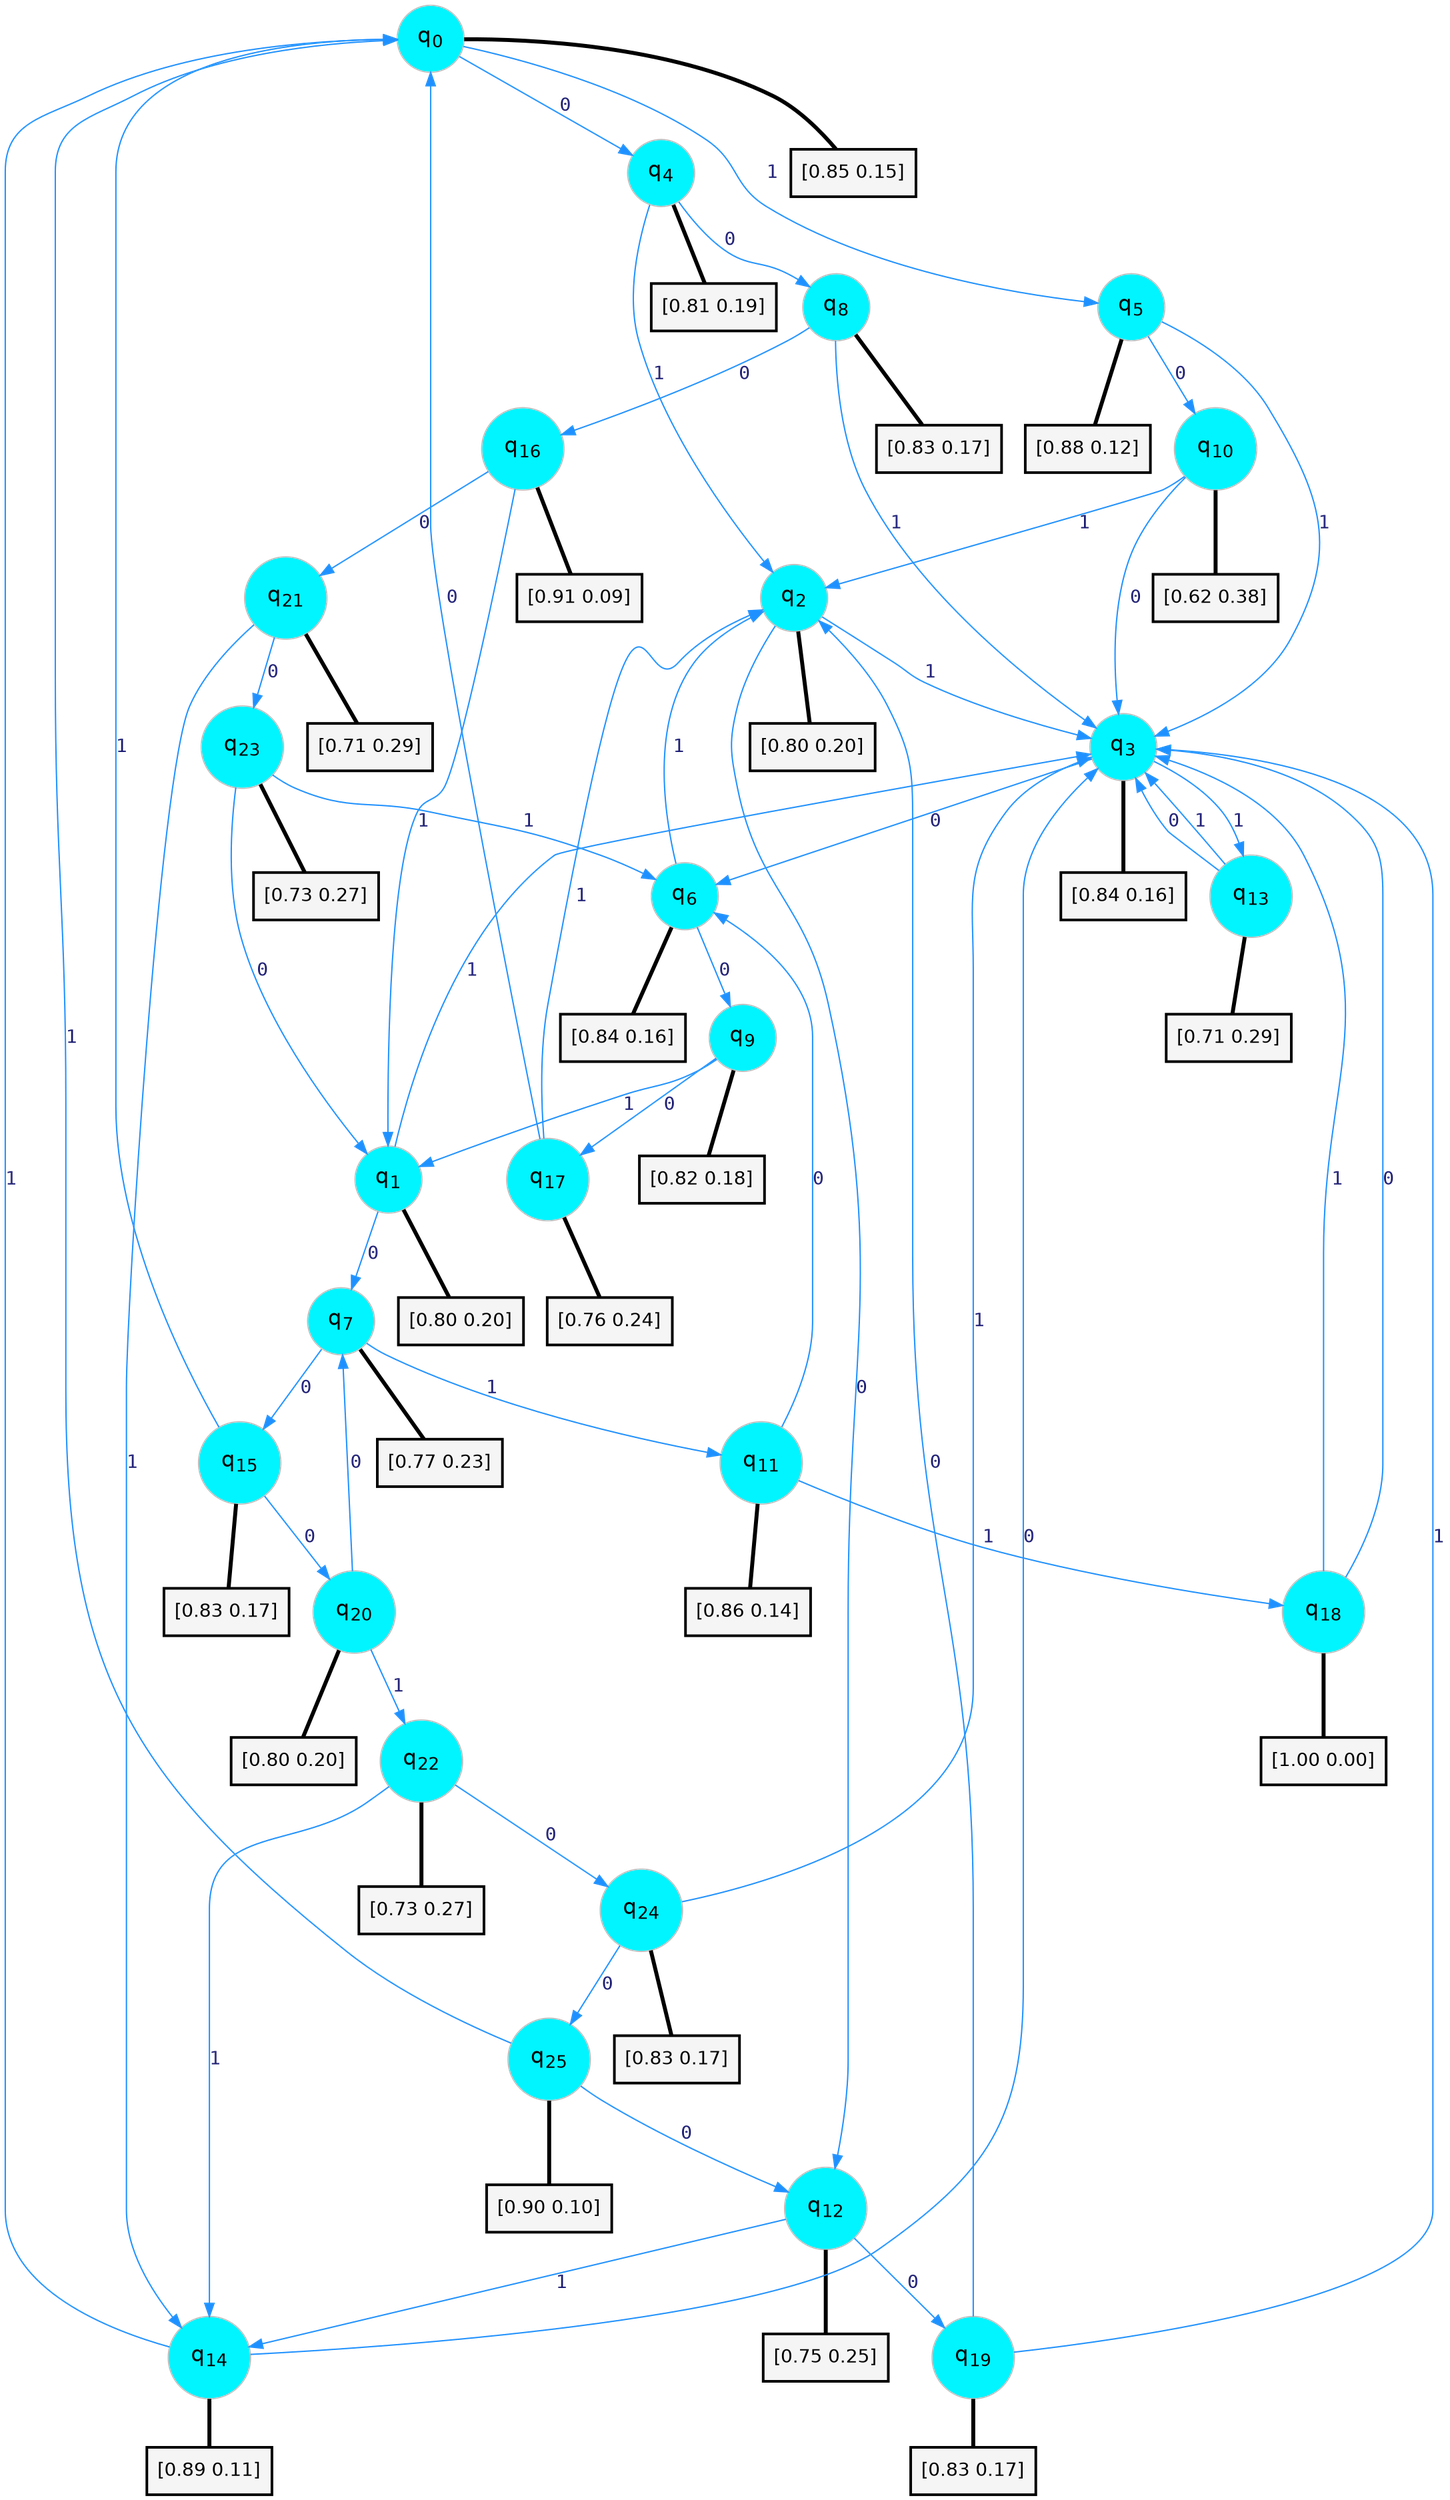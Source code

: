 digraph G {
graph [
bgcolor=transparent, dpi=300, rankdir=TD, size="40,25"];
node [
color=gray, fillcolor=turquoise1, fontcolor=black, fontname=Helvetica, fontsize=16, fontweight=bold, shape=circle, style=filled];
edge [
arrowsize=1, color=dodgerblue1, fontcolor=midnightblue, fontname=courier, fontweight=bold, penwidth=1, style=solid, weight=20];
0[label=<q<SUB>0</SUB>>];
1[label=<q<SUB>1</SUB>>];
2[label=<q<SUB>2</SUB>>];
3[label=<q<SUB>3</SUB>>];
4[label=<q<SUB>4</SUB>>];
5[label=<q<SUB>5</SUB>>];
6[label=<q<SUB>6</SUB>>];
7[label=<q<SUB>7</SUB>>];
8[label=<q<SUB>8</SUB>>];
9[label=<q<SUB>9</SUB>>];
10[label=<q<SUB>10</SUB>>];
11[label=<q<SUB>11</SUB>>];
12[label=<q<SUB>12</SUB>>];
13[label=<q<SUB>13</SUB>>];
14[label=<q<SUB>14</SUB>>];
15[label=<q<SUB>15</SUB>>];
16[label=<q<SUB>16</SUB>>];
17[label=<q<SUB>17</SUB>>];
18[label=<q<SUB>18</SUB>>];
19[label=<q<SUB>19</SUB>>];
20[label=<q<SUB>20</SUB>>];
21[label=<q<SUB>21</SUB>>];
22[label=<q<SUB>22</SUB>>];
23[label=<q<SUB>23</SUB>>];
24[label=<q<SUB>24</SUB>>];
25[label=<q<SUB>25</SUB>>];
26[label="[0.85 0.15]", shape=box,fontcolor=black, fontname=Helvetica, fontsize=14, penwidth=2, fillcolor=whitesmoke,color=black];
27[label="[0.80 0.20]", shape=box,fontcolor=black, fontname=Helvetica, fontsize=14, penwidth=2, fillcolor=whitesmoke,color=black];
28[label="[0.80 0.20]", shape=box,fontcolor=black, fontname=Helvetica, fontsize=14, penwidth=2, fillcolor=whitesmoke,color=black];
29[label="[0.84 0.16]", shape=box,fontcolor=black, fontname=Helvetica, fontsize=14, penwidth=2, fillcolor=whitesmoke,color=black];
30[label="[0.81 0.19]", shape=box,fontcolor=black, fontname=Helvetica, fontsize=14, penwidth=2, fillcolor=whitesmoke,color=black];
31[label="[0.88 0.12]", shape=box,fontcolor=black, fontname=Helvetica, fontsize=14, penwidth=2, fillcolor=whitesmoke,color=black];
32[label="[0.84 0.16]", shape=box,fontcolor=black, fontname=Helvetica, fontsize=14, penwidth=2, fillcolor=whitesmoke,color=black];
33[label="[0.77 0.23]", shape=box,fontcolor=black, fontname=Helvetica, fontsize=14, penwidth=2, fillcolor=whitesmoke,color=black];
34[label="[0.83 0.17]", shape=box,fontcolor=black, fontname=Helvetica, fontsize=14, penwidth=2, fillcolor=whitesmoke,color=black];
35[label="[0.82 0.18]", shape=box,fontcolor=black, fontname=Helvetica, fontsize=14, penwidth=2, fillcolor=whitesmoke,color=black];
36[label="[0.62 0.38]", shape=box,fontcolor=black, fontname=Helvetica, fontsize=14, penwidth=2, fillcolor=whitesmoke,color=black];
37[label="[0.86 0.14]", shape=box,fontcolor=black, fontname=Helvetica, fontsize=14, penwidth=2, fillcolor=whitesmoke,color=black];
38[label="[0.75 0.25]", shape=box,fontcolor=black, fontname=Helvetica, fontsize=14, penwidth=2, fillcolor=whitesmoke,color=black];
39[label="[0.71 0.29]", shape=box,fontcolor=black, fontname=Helvetica, fontsize=14, penwidth=2, fillcolor=whitesmoke,color=black];
40[label="[0.89 0.11]", shape=box,fontcolor=black, fontname=Helvetica, fontsize=14, penwidth=2, fillcolor=whitesmoke,color=black];
41[label="[0.83 0.17]", shape=box,fontcolor=black, fontname=Helvetica, fontsize=14, penwidth=2, fillcolor=whitesmoke,color=black];
42[label="[0.91 0.09]", shape=box,fontcolor=black, fontname=Helvetica, fontsize=14, penwidth=2, fillcolor=whitesmoke,color=black];
43[label="[0.76 0.24]", shape=box,fontcolor=black, fontname=Helvetica, fontsize=14, penwidth=2, fillcolor=whitesmoke,color=black];
44[label="[1.00 0.00]", shape=box,fontcolor=black, fontname=Helvetica, fontsize=14, penwidth=2, fillcolor=whitesmoke,color=black];
45[label="[0.83 0.17]", shape=box,fontcolor=black, fontname=Helvetica, fontsize=14, penwidth=2, fillcolor=whitesmoke,color=black];
46[label="[0.80 0.20]", shape=box,fontcolor=black, fontname=Helvetica, fontsize=14, penwidth=2, fillcolor=whitesmoke,color=black];
47[label="[0.71 0.29]", shape=box,fontcolor=black, fontname=Helvetica, fontsize=14, penwidth=2, fillcolor=whitesmoke,color=black];
48[label="[0.73 0.27]", shape=box,fontcolor=black, fontname=Helvetica, fontsize=14, penwidth=2, fillcolor=whitesmoke,color=black];
49[label="[0.73 0.27]", shape=box,fontcolor=black, fontname=Helvetica, fontsize=14, penwidth=2, fillcolor=whitesmoke,color=black];
50[label="[0.83 0.17]", shape=box,fontcolor=black, fontname=Helvetica, fontsize=14, penwidth=2, fillcolor=whitesmoke,color=black];
51[label="[0.90 0.10]", shape=box,fontcolor=black, fontname=Helvetica, fontsize=14, penwidth=2, fillcolor=whitesmoke,color=black];
0->4 [label=0];
0->5 [label=1];
0->26 [arrowhead=none, penwidth=3,color=black];
1->7 [label=0];
1->3 [label=1];
1->27 [arrowhead=none, penwidth=3,color=black];
2->12 [label=0];
2->3 [label=1];
2->28 [arrowhead=none, penwidth=3,color=black];
3->6 [label=0];
3->13 [label=1];
3->29 [arrowhead=none, penwidth=3,color=black];
4->8 [label=0];
4->2 [label=1];
4->30 [arrowhead=none, penwidth=3,color=black];
5->10 [label=0];
5->3 [label=1];
5->31 [arrowhead=none, penwidth=3,color=black];
6->9 [label=0];
6->2 [label=1];
6->32 [arrowhead=none, penwidth=3,color=black];
7->15 [label=0];
7->11 [label=1];
7->33 [arrowhead=none, penwidth=3,color=black];
8->16 [label=0];
8->3 [label=1];
8->34 [arrowhead=none, penwidth=3,color=black];
9->17 [label=0];
9->1 [label=1];
9->35 [arrowhead=none, penwidth=3,color=black];
10->3 [label=0];
10->2 [label=1];
10->36 [arrowhead=none, penwidth=3,color=black];
11->6 [label=0];
11->18 [label=1];
11->37 [arrowhead=none, penwidth=3,color=black];
12->19 [label=0];
12->14 [label=1];
12->38 [arrowhead=none, penwidth=3,color=black];
13->3 [label=0];
13->3 [label=1];
13->39 [arrowhead=none, penwidth=3,color=black];
14->3 [label=0];
14->0 [label=1];
14->40 [arrowhead=none, penwidth=3,color=black];
15->20 [label=0];
15->0 [label=1];
15->41 [arrowhead=none, penwidth=3,color=black];
16->21 [label=0];
16->1 [label=1];
16->42 [arrowhead=none, penwidth=3,color=black];
17->0 [label=0];
17->2 [label=1];
17->43 [arrowhead=none, penwidth=3,color=black];
18->3 [label=0];
18->3 [label=1];
18->44 [arrowhead=none, penwidth=3,color=black];
19->2 [label=0];
19->3 [label=1];
19->45 [arrowhead=none, penwidth=3,color=black];
20->7 [label=0];
20->22 [label=1];
20->46 [arrowhead=none, penwidth=3,color=black];
21->23 [label=0];
21->14 [label=1];
21->47 [arrowhead=none, penwidth=3,color=black];
22->24 [label=0];
22->14 [label=1];
22->48 [arrowhead=none, penwidth=3,color=black];
23->1 [label=0];
23->6 [label=1];
23->49 [arrowhead=none, penwidth=3,color=black];
24->25 [label=0];
24->3 [label=1];
24->50 [arrowhead=none, penwidth=3,color=black];
25->12 [label=0];
25->0 [label=1];
25->51 [arrowhead=none, penwidth=3,color=black];
}
